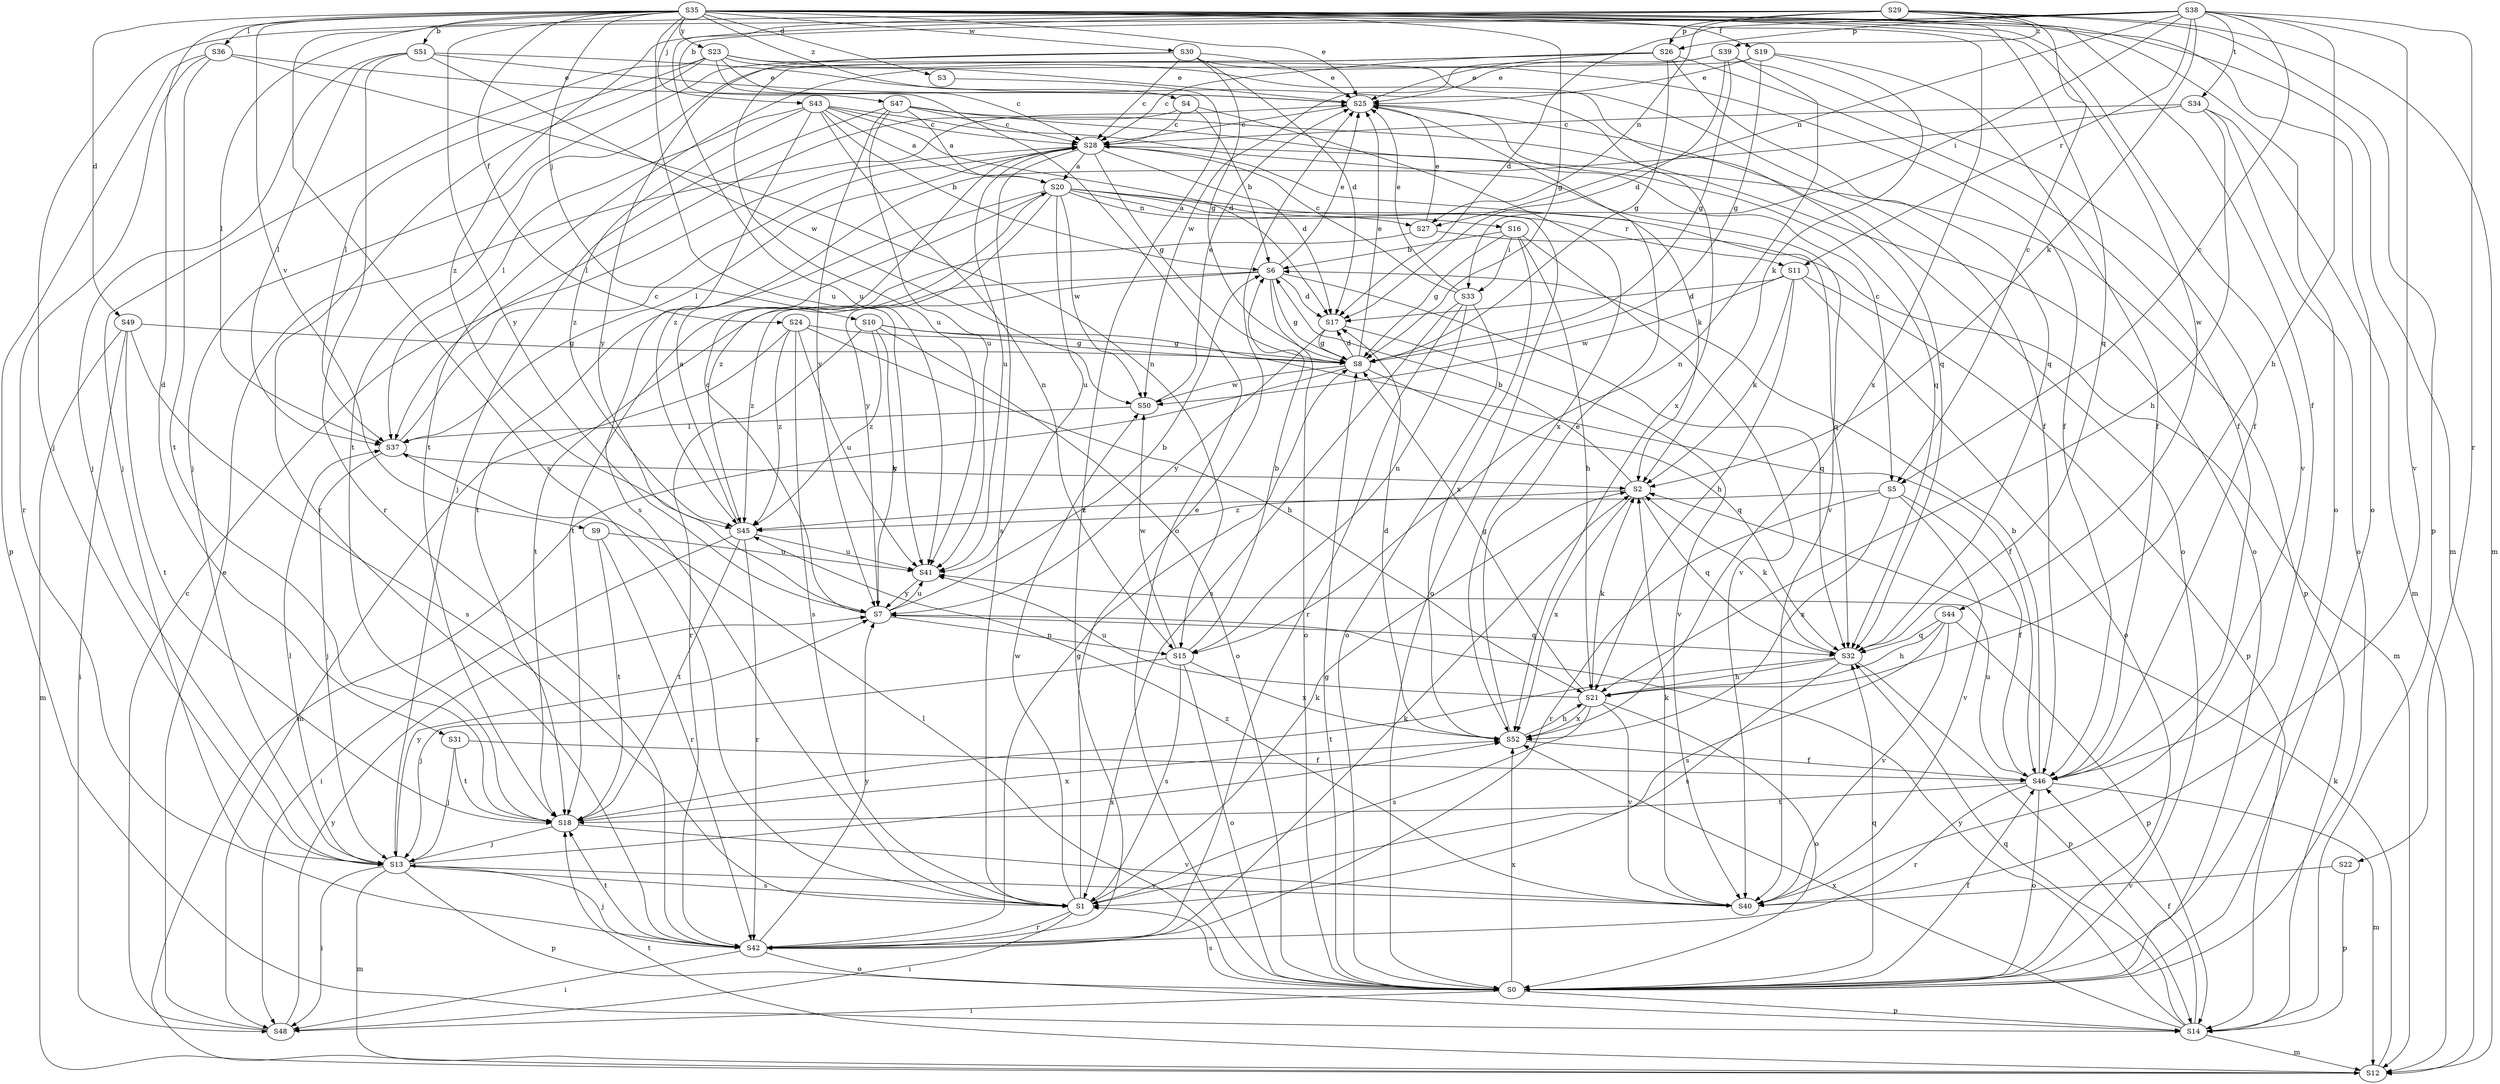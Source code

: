 strict digraph  {
S35;
S38;
S29;
S16;
S20;
S51;
S47;
S6;
S5;
S28;
S49;
S3;
S31;
S17;
S25;
S24;
S19;
S46;
S8;
S21;
S33;
S48;
S43;
S10;
S13;
S2;
S36;
S37;
S12;
S27;
S15;
S0;
S26;
S14;
S32;
S22;
S11;
S42;
S1;
S34;
S18;
S41;
S9;
S40;
S44;
S30;
S50;
S52;
S23;
S7;
S4;
S39;
S45;
S35 -> S51  [label=b];
S35 -> S49  [label=d];
S35 -> S3  [label=d];
S35 -> S31  [label=d];
S35 -> S25  [label=e];
S35 -> S24  [label=f];
S35 -> S19  [label=f];
S35 -> S46  [label=f];
S35 -> S8  [label=g];
S35 -> S43  [label=j];
S35 -> S10  [label=j];
S35 -> S36  [label=l];
S35 -> S12  [label=m];
S35 -> S0  [label=o];
S35 -> S32  [label=q];
S35 -> S1  [label=s];
S35 -> S41  [label=u];
S35 -> S9  [label=v];
S35 -> S40  [label=v];
S35 -> S44  [label=w];
S35 -> S30  [label=w];
S35 -> S52  [label=x];
S35 -> S23  [label=y];
S35 -> S7  [label=y];
S35 -> S4  [label=z];
S38 -> S47  [label=b];
S38 -> S5  [label=c];
S38 -> S17  [label=d];
S38 -> S21  [label=h];
S38 -> S33  [label=i];
S38 -> S2  [label=k];
S38 -> S37  [label=l];
S38 -> S27  [label=n];
S38 -> S26  [label=p];
S38 -> S22  [label=r];
S38 -> S11  [label=r];
S38 -> S34  [label=t];
S38 -> S40  [label=v];
S29 -> S5  [label=c];
S29 -> S13  [label=j];
S29 -> S12  [label=m];
S29 -> S27  [label=n];
S29 -> S0  [label=o];
S29 -> S26  [label=p];
S29 -> S14  [label=p];
S29 -> S41  [label=u];
S29 -> S39  [label=z];
S29 -> S45  [label=z];
S16 -> S6  [label=b];
S16 -> S8  [label=g];
S16 -> S21  [label=h];
S16 -> S33  [label=i];
S16 -> S40  [label=v];
S16 -> S52  [label=x];
S20 -> S16  [label=a];
S20 -> S27  [label=n];
S20 -> S0  [label=o];
S20 -> S32  [label=q];
S20 -> S11  [label=r];
S20 -> S18  [label=t];
S20 -> S41  [label=u];
S20 -> S50  [label=w];
S20 -> S7  [label=y];
S20 -> S45  [label=z];
S51 -> S25  [label=e];
S51 -> S13  [label=j];
S51 -> S37  [label=l];
S51 -> S42  [label=r];
S51 -> S50  [label=w];
S51 -> S52  [label=x];
S47 -> S20  [label=a];
S47 -> S5  [label=c];
S47 -> S28  [label=c];
S47 -> S13  [label=j];
S47 -> S0  [label=o];
S47 -> S41  [label=u];
S47 -> S7  [label=y];
S6 -> S17  [label=d];
S6 -> S25  [label=e];
S6 -> S8  [label=g];
S6 -> S0  [label=o];
S6 -> S32  [label=q];
S6 -> S18  [label=t];
S6 -> S45  [label=z];
S5 -> S46  [label=f];
S5 -> S42  [label=r];
S5 -> S40  [label=v];
S5 -> S52  [label=x];
S5 -> S45  [label=z];
S28 -> S20  [label=a];
S28 -> S17  [label=d];
S28 -> S8  [label=g];
S28 -> S2  [label=k];
S28 -> S37  [label=l];
S28 -> S14  [label=p];
S28 -> S1  [label=s];
S28 -> S41  [label=u];
S49 -> S8  [label=g];
S49 -> S48  [label=i];
S49 -> S12  [label=m];
S49 -> S1  [label=s];
S49 -> S18  [label=t];
S3 -> S42  [label=r];
S31 -> S46  [label=f];
S31 -> S13  [label=j];
S31 -> S18  [label=t];
S17 -> S8  [label=g];
S17 -> S40  [label=v];
S17 -> S7  [label=y];
S25 -> S28  [label=c];
S25 -> S0  [label=o];
S25 -> S32  [label=q];
S24 -> S8  [label=g];
S24 -> S21  [label=h];
S24 -> S48  [label=i];
S24 -> S1  [label=s];
S24 -> S41  [label=u];
S24 -> S45  [label=z];
S19 -> S25  [label=e];
S19 -> S46  [label=f];
S19 -> S8  [label=g];
S19 -> S2  [label=k];
S19 -> S18  [label=t];
S46 -> S6  [label=b];
S46 -> S12  [label=m];
S46 -> S0  [label=o];
S46 -> S42  [label=r];
S46 -> S18  [label=t];
S46 -> S41  [label=u];
S8 -> S17  [label=d];
S8 -> S25  [label=e];
S8 -> S12  [label=m];
S8 -> S32  [label=q];
S8 -> S50  [label=w];
S21 -> S8  [label=g];
S21 -> S2  [label=k];
S21 -> S0  [label=o];
S21 -> S1  [label=s];
S21 -> S41  [label=u];
S21 -> S40  [label=v];
S21 -> S52  [label=x];
S33 -> S28  [label=c];
S33 -> S25  [label=e];
S33 -> S15  [label=n];
S33 -> S0  [label=o];
S33 -> S42  [label=r];
S33 -> S1  [label=s];
S48 -> S28  [label=c];
S48 -> S25  [label=e];
S48 -> S7  [label=y];
S43 -> S20  [label=a];
S43 -> S6  [label=b];
S43 -> S28  [label=c];
S43 -> S17  [label=d];
S43 -> S37  [label=l];
S43 -> S15  [label=n];
S43 -> S1  [label=s];
S43 -> S40  [label=v];
S43 -> S45  [label=z];
S10 -> S46  [label=f];
S10 -> S8  [label=g];
S10 -> S0  [label=o];
S10 -> S42  [label=r];
S10 -> S7  [label=y];
S10 -> S45  [label=z];
S13 -> S48  [label=i];
S13 -> S37  [label=l];
S13 -> S12  [label=m];
S13 -> S14  [label=p];
S13 -> S1  [label=s];
S13 -> S40  [label=v];
S13 -> S52  [label=x];
S13 -> S7  [label=y];
S2 -> S6  [label=b];
S2 -> S32  [label=q];
S2 -> S52  [label=x];
S2 -> S45  [label=z];
S36 -> S25  [label=e];
S36 -> S15  [label=n];
S36 -> S14  [label=p];
S36 -> S42  [label=r];
S36 -> S18  [label=t];
S37 -> S28  [label=c];
S37 -> S13  [label=j];
S37 -> S2  [label=k];
S12 -> S2  [label=k];
S12 -> S18  [label=t];
S27 -> S25  [label=e];
S27 -> S12  [label=m];
S27 -> S18  [label=t];
S15 -> S6  [label=b];
S15 -> S13  [label=j];
S15 -> S0  [label=o];
S15 -> S1  [label=s];
S15 -> S50  [label=w];
S15 -> S52  [label=x];
S0 -> S46  [label=f];
S0 -> S8  [label=g];
S0 -> S48  [label=i];
S0 -> S37  [label=l];
S0 -> S14  [label=p];
S0 -> S32  [label=q];
S0 -> S1  [label=s];
S0 -> S52  [label=x];
S26 -> S28  [label=c];
S26 -> S25  [label=e];
S26 -> S46  [label=f];
S26 -> S8  [label=g];
S26 -> S32  [label=q];
S26 -> S18  [label=t];
S26 -> S41  [label=u];
S14 -> S46  [label=f];
S14 -> S12  [label=m];
S14 -> S32  [label=q];
S14 -> S52  [label=x];
S14 -> S7  [label=y];
S32 -> S21  [label=h];
S32 -> S2  [label=k];
S32 -> S14  [label=p];
S32 -> S1  [label=s];
S32 -> S18  [label=t];
S22 -> S14  [label=p];
S22 -> S40  [label=v];
S11 -> S17  [label=d];
S11 -> S21  [label=h];
S11 -> S2  [label=k];
S11 -> S0  [label=o];
S11 -> S14  [label=p];
S11 -> S50  [label=w];
S42 -> S8  [label=g];
S42 -> S48  [label=i];
S42 -> S13  [label=j];
S42 -> S2  [label=k];
S42 -> S0  [label=o];
S42 -> S18  [label=t];
S42 -> S7  [label=y];
S1 -> S25  [label=e];
S1 -> S48  [label=i];
S1 -> S2  [label=k];
S1 -> S42  [label=r];
S1 -> S50  [label=w];
S34 -> S28  [label=c];
S34 -> S21  [label=h];
S34 -> S12  [label=m];
S34 -> S0  [label=o];
S34 -> S45  [label=z];
S18 -> S13  [label=j];
S18 -> S40  [label=v];
S18 -> S52  [label=x];
S41 -> S7  [label=y];
S9 -> S42  [label=r];
S9 -> S18  [label=t];
S9 -> S41  [label=u];
S40 -> S2  [label=k];
S40 -> S45  [label=z];
S44 -> S21  [label=h];
S44 -> S14  [label=p];
S44 -> S32  [label=q];
S44 -> S1  [label=s];
S44 -> S40  [label=v];
S30 -> S28  [label=c];
S30 -> S17  [label=d];
S30 -> S25  [label=e];
S30 -> S46  [label=f];
S30 -> S8  [label=g];
S30 -> S13  [label=j];
S30 -> S7  [label=y];
S50 -> S25  [label=e];
S50 -> S37  [label=l];
S52 -> S17  [label=d];
S52 -> S25  [label=e];
S52 -> S46  [label=f];
S52 -> S21  [label=h];
S23 -> S28  [label=c];
S23 -> S25  [label=e];
S23 -> S46  [label=f];
S23 -> S13  [label=j];
S23 -> S37  [label=l];
S23 -> S0  [label=o];
S23 -> S32  [label=q];
S23 -> S42  [label=r];
S7 -> S6  [label=b];
S7 -> S28  [label=c];
S7 -> S15  [label=n];
S7 -> S32  [label=q];
S7 -> S41  [label=u];
S4 -> S6  [label=b];
S4 -> S28  [label=c];
S4 -> S37  [label=l];
S4 -> S52  [label=x];
S39 -> S17  [label=d];
S39 -> S25  [label=e];
S39 -> S46  [label=f];
S39 -> S8  [label=g];
S39 -> S15  [label=n];
S39 -> S50  [label=w];
S45 -> S20  [label=a];
S45 -> S48  [label=i];
S45 -> S42  [label=r];
S45 -> S18  [label=t];
S45 -> S41  [label=u];
}
